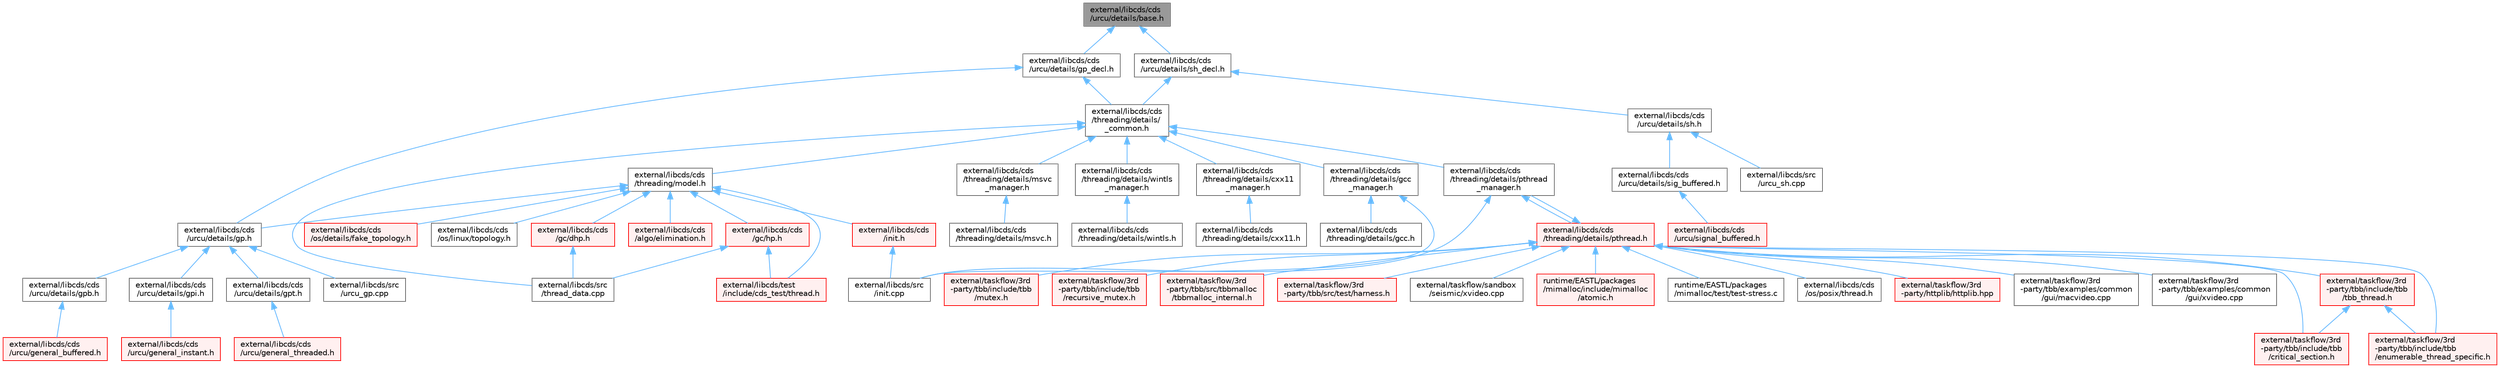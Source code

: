 digraph "external/libcds/cds/urcu/details/base.h"
{
 // LATEX_PDF_SIZE
  bgcolor="transparent";
  edge [fontname=Helvetica,fontsize=10,labelfontname=Helvetica,labelfontsize=10];
  node [fontname=Helvetica,fontsize=10,shape=box,height=0.2,width=0.4];
  Node1 [id="Node000001",label="external/libcds/cds\l/urcu/details/base.h",height=0.2,width=0.4,color="gray40", fillcolor="grey60", style="filled", fontcolor="black",tooltip=" "];
  Node1 -> Node2 [id="edge60_Node000001_Node000002",dir="back",color="steelblue1",style="solid",tooltip=" "];
  Node2 [id="Node000002",label="external/libcds/cds\l/urcu/details/gp_decl.h",height=0.2,width=0.4,color="grey40", fillcolor="white", style="filled",URL="$gp__decl_8h.html",tooltip=" "];
  Node2 -> Node3 [id="edge61_Node000002_Node000003",dir="back",color="steelblue1",style="solid",tooltip=" "];
  Node3 [id="Node000003",label="external/libcds/cds\l/threading/details/\l_common.h",height=0.2,width=0.4,color="grey40", fillcolor="white", style="filled",URL="$__common_8h.html",tooltip=" "];
  Node3 -> Node4 [id="edge62_Node000003_Node000004",dir="back",color="steelblue1",style="solid",tooltip=" "];
  Node4 [id="Node000004",label="external/libcds/cds\l/threading/details/cxx11\l_manager.h",height=0.2,width=0.4,color="grey40", fillcolor="white", style="filled",URL="$cxx11__manager_8h.html",tooltip=" "];
  Node4 -> Node5 [id="edge63_Node000004_Node000005",dir="back",color="steelblue1",style="solid",tooltip=" "];
  Node5 [id="Node000005",label="external/libcds/cds\l/threading/details/cxx11.h",height=0.2,width=0.4,color="grey40", fillcolor="white", style="filled",URL="$cxx11_8h.html",tooltip=" "];
  Node3 -> Node6 [id="edge64_Node000003_Node000006",dir="back",color="steelblue1",style="solid",tooltip=" "];
  Node6 [id="Node000006",label="external/libcds/cds\l/threading/details/gcc\l_manager.h",height=0.2,width=0.4,color="grey40", fillcolor="white", style="filled",URL="$gcc__manager_8h.html",tooltip=" "];
  Node6 -> Node7 [id="edge65_Node000006_Node000007",dir="back",color="steelblue1",style="solid",tooltip=" "];
  Node7 [id="Node000007",label="external/libcds/cds\l/threading/details/gcc.h",height=0.2,width=0.4,color="grey40", fillcolor="white", style="filled",URL="$gcc_8h.html",tooltip=" "];
  Node6 -> Node8 [id="edge66_Node000006_Node000008",dir="back",color="steelblue1",style="solid",tooltip=" "];
  Node8 [id="Node000008",label="external/libcds/src\l/init.cpp",height=0.2,width=0.4,color="grey40", fillcolor="white", style="filled",URL="$libcds_2src_2init_8cpp.html",tooltip=" "];
  Node3 -> Node9 [id="edge67_Node000003_Node000009",dir="back",color="steelblue1",style="solid",tooltip=" "];
  Node9 [id="Node000009",label="external/libcds/cds\l/threading/details/msvc\l_manager.h",height=0.2,width=0.4,color="grey40", fillcolor="white", style="filled",URL="$msvc__manager_8h.html",tooltip=" "];
  Node9 -> Node10 [id="edge68_Node000009_Node000010",dir="back",color="steelblue1",style="solid",tooltip=" "];
  Node10 [id="Node000010",label="external/libcds/cds\l/threading/details/msvc.h",height=0.2,width=0.4,color="grey40", fillcolor="white", style="filled",URL="$msvc_8h.html",tooltip=" "];
  Node3 -> Node11 [id="edge69_Node000003_Node000011",dir="back",color="steelblue1",style="solid",tooltip=" "];
  Node11 [id="Node000011",label="external/libcds/cds\l/threading/details/pthread\l_manager.h",height=0.2,width=0.4,color="grey40", fillcolor="white", style="filled",URL="$pthread__manager_8h.html",tooltip=" "];
  Node11 -> Node12 [id="edge70_Node000011_Node000012",dir="back",color="steelblue1",style="solid",tooltip=" "];
  Node12 [id="Node000012",label="external/libcds/cds\l/threading/details/pthread.h",height=0.2,width=0.4,color="red", fillcolor="#FFF0F0", style="filled",URL="$pthread_8h.html",tooltip=" "];
  Node12 -> Node13 [id="edge71_Node000012_Node000013",dir="back",color="steelblue1",style="solid",tooltip=" "];
  Node13 [id="Node000013",label="external/libcds/cds\l/os/posix/thread.h",height=0.2,width=0.4,color="grey40", fillcolor="white", style="filled",URL="$cds_2os_2posix_2thread_8h.html",tooltip=" "];
  Node12 -> Node11 [id="edge72_Node000012_Node000011",dir="back",color="steelblue1",style="solid",tooltip=" "];
  Node12 -> Node14 [id="edge73_Node000012_Node000014",dir="back",color="steelblue1",style="solid",tooltip=" "];
  Node14 [id="Node000014",label="external/taskflow/3rd\l-party/httplib/httplib.hpp",height=0.2,width=0.4,color="red", fillcolor="#FFF0F0", style="filled",URL="$httplib_8hpp.html",tooltip=" "];
  Node12 -> Node16 [id="edge74_Node000012_Node000016",dir="back",color="steelblue1",style="solid",tooltip=" "];
  Node16 [id="Node000016",label="external/taskflow/3rd\l-party/tbb/examples/common\l/gui/macvideo.cpp",height=0.2,width=0.4,color="grey40", fillcolor="white", style="filled",URL="$macvideo_8cpp.html",tooltip=" "];
  Node12 -> Node17 [id="edge75_Node000012_Node000017",dir="back",color="steelblue1",style="solid",tooltip=" "];
  Node17 [id="Node000017",label="external/taskflow/3rd\l-party/tbb/examples/common\l/gui/xvideo.cpp",height=0.2,width=0.4,color="grey40", fillcolor="white", style="filled",URL="$3rd-party_2tbb_2examples_2common_2gui_2xvideo_8cpp.html",tooltip=" "];
  Node12 -> Node18 [id="edge76_Node000012_Node000018",dir="back",color="steelblue1",style="solid",tooltip=" "];
  Node18 [id="Node000018",label="external/taskflow/3rd\l-party/tbb/include/tbb\l/critical_section.h",height=0.2,width=0.4,color="red", fillcolor="#FFF0F0", style="filled",URL="$critical__section_8h.html",tooltip=" "];
  Node12 -> Node27 [id="edge77_Node000012_Node000027",dir="back",color="steelblue1",style="solid",tooltip=" "];
  Node27 [id="Node000027",label="external/taskflow/3rd\l-party/tbb/include/tbb\l/enumerable_thread_specific.h",height=0.2,width=0.4,color="red", fillcolor="#FFF0F0", style="filled",URL="$enumerable__thread__specific_8h.html",tooltip=" "];
  Node12 -> Node51 [id="edge78_Node000012_Node000051",dir="back",color="steelblue1",style="solid",tooltip=" "];
  Node51 [id="Node000051",label="external/taskflow/3rd\l-party/tbb/include/tbb\l/mutex.h",height=0.2,width=0.4,color="red", fillcolor="#FFF0F0", style="filled",URL="$mutex_8h.html",tooltip=" "];
  Node12 -> Node86 [id="edge79_Node000012_Node000086",dir="back",color="steelblue1",style="solid",tooltip=" "];
  Node86 [id="Node000086",label="external/taskflow/3rd\l-party/tbb/include/tbb\l/recursive_mutex.h",height=0.2,width=0.4,color="red", fillcolor="#FFF0F0", style="filled",URL="$recursive__mutex_8h.html",tooltip=" "];
  Node12 -> Node88 [id="edge80_Node000012_Node000088",dir="back",color="steelblue1",style="solid",tooltip=" "];
  Node88 [id="Node000088",label="external/taskflow/3rd\l-party/tbb/include/tbb\l/tbb_thread.h",height=0.2,width=0.4,color="red", fillcolor="#FFF0F0", style="filled",URL="$tbb__thread_8h.html",tooltip=" "];
  Node88 -> Node18 [id="edge81_Node000088_Node000018",dir="back",color="steelblue1",style="solid",tooltip=" "];
  Node88 -> Node27 [id="edge82_Node000088_Node000027",dir="back",color="steelblue1",style="solid",tooltip=" "];
  Node12 -> Node98 [id="edge83_Node000012_Node000098",dir="back",color="steelblue1",style="solid",tooltip=" "];
  Node98 [id="Node000098",label="external/taskflow/3rd\l-party/tbb/src/tbbmalloc\l/tbbmalloc_internal.h",height=0.2,width=0.4,color="red", fillcolor="#FFF0F0", style="filled",URL="$tbbmalloc__internal_8h.html",tooltip=" "];
  Node12 -> Node104 [id="edge84_Node000012_Node000104",dir="back",color="steelblue1",style="solid",tooltip=" "];
  Node104 [id="Node000104",label="external/taskflow/3rd\l-party/tbb/src/test/harness.h",height=0.2,width=0.4,color="red", fillcolor="#FFF0F0", style="filled",URL="$harness_8h.html",tooltip=" "];
  Node12 -> Node213 [id="edge85_Node000012_Node000213",dir="back",color="steelblue1",style="solid",tooltip=" "];
  Node213 [id="Node000213",label="external/taskflow/sandbox\l/seismic/xvideo.cpp",height=0.2,width=0.4,color="grey40", fillcolor="white", style="filled",URL="$sandbox_2seismic_2xvideo_8cpp.html",tooltip=" "];
  Node12 -> Node214 [id="edge86_Node000012_Node000214",dir="back",color="steelblue1",style="solid",tooltip=" "];
  Node214 [id="Node000214",label="runtime/EASTL/packages\l/mimalloc/include/mimalloc\l/atomic.h",height=0.2,width=0.4,color="red", fillcolor="#FFF0F0", style="filled",URL="$runtime_2_e_a_s_t_l_2packages_2mimalloc_2include_2mimalloc_2atomic_8h.html",tooltip=" "];
  Node12 -> Node245 [id="edge87_Node000012_Node000245",dir="back",color="steelblue1",style="solid",tooltip=" "];
  Node245 [id="Node000245",label="runtime/EASTL/packages\l/mimalloc/test/test-stress.c",height=0.2,width=0.4,color="grey40", fillcolor="white", style="filled",URL="$test-stress_8c.html",tooltip=" "];
  Node11 -> Node8 [id="edge88_Node000011_Node000008",dir="back",color="steelblue1",style="solid",tooltip=" "];
  Node3 -> Node296 [id="edge89_Node000003_Node000296",dir="back",color="steelblue1",style="solid",tooltip=" "];
  Node296 [id="Node000296",label="external/libcds/cds\l/threading/details/wintls\l_manager.h",height=0.2,width=0.4,color="grey40", fillcolor="white", style="filled",URL="$wintls__manager_8h.html",tooltip=" "];
  Node296 -> Node297 [id="edge90_Node000296_Node000297",dir="back",color="steelblue1",style="solid",tooltip=" "];
  Node297 [id="Node000297",label="external/libcds/cds\l/threading/details/wintls.h",height=0.2,width=0.4,color="grey40", fillcolor="white", style="filled",URL="$wintls_8h.html",tooltip=" "];
  Node3 -> Node298 [id="edge91_Node000003_Node000298",dir="back",color="steelblue1",style="solid",tooltip=" "];
  Node298 [id="Node000298",label="external/libcds/cds\l/threading/model.h",height=0.2,width=0.4,color="grey40", fillcolor="white", style="filled",URL="$model_8h.html",tooltip=" "];
  Node298 -> Node299 [id="edge92_Node000298_Node000299",dir="back",color="steelblue1",style="solid",tooltip=" "];
  Node299 [id="Node000299",label="external/libcds/cds\l/algo/elimination.h",height=0.2,width=0.4,color="red", fillcolor="#FFF0F0", style="filled",URL="$elimination_8h.html",tooltip=" "];
  Node298 -> Node314 [id="edge93_Node000298_Node000314",dir="back",color="steelblue1",style="solid",tooltip=" "];
  Node314 [id="Node000314",label="external/libcds/cds\l/gc/dhp.h",height=0.2,width=0.4,color="red", fillcolor="#FFF0F0", style="filled",URL="$dhp_8h.html",tooltip=" "];
  Node314 -> Node471 [id="edge94_Node000314_Node000471",dir="back",color="steelblue1",style="solid",tooltip=" "];
  Node471 [id="Node000471",label="external/libcds/src\l/thread_data.cpp",height=0.2,width=0.4,color="grey40", fillcolor="white", style="filled",URL="$thread__data_8cpp.html",tooltip=" "];
  Node298 -> Node494 [id="edge95_Node000298_Node000494",dir="back",color="steelblue1",style="solid",tooltip=" "];
  Node494 [id="Node000494",label="external/libcds/cds\l/gc/hp.h",height=0.2,width=0.4,color="red", fillcolor="#FFF0F0", style="filled",URL="$hp_8h.html",tooltip=" "];
  Node494 -> Node471 [id="edge96_Node000494_Node000471",dir="back",color="steelblue1",style="solid",tooltip=" "];
  Node494 -> Node572 [id="edge97_Node000494_Node000572",dir="back",color="steelblue1",style="solid",tooltip=" "];
  Node572 [id="Node000572",label="external/libcds/test\l/include/cds_test/thread.h",height=0.2,width=0.4,color="red", fillcolor="#FFF0F0", style="filled",URL="$test_2include_2cds__test_2thread_8h.html",tooltip=" "];
  Node298 -> Node657 [id="edge98_Node000298_Node000657",dir="back",color="steelblue1",style="solid",tooltip=" "];
  Node657 [id="Node000657",label="external/libcds/cds\l/init.h",height=0.2,width=0.4,color="red", fillcolor="#FFF0F0", style="filled",URL="$init_8h.html",tooltip=" "];
  Node657 -> Node8 [id="edge99_Node000657_Node000008",dir="back",color="steelblue1",style="solid",tooltip=" "];
  Node298 -> Node659 [id="edge100_Node000298_Node000659",dir="back",color="steelblue1",style="solid",tooltip=" "];
  Node659 [id="Node000659",label="external/libcds/cds\l/os/details/fake_topology.h",height=0.2,width=0.4,color="red", fillcolor="#FFF0F0", style="filled",URL="$details_2fake__topology_8h.html",tooltip=" "];
  Node298 -> Node664 [id="edge101_Node000298_Node000664",dir="back",color="steelblue1",style="solid",tooltip=" "];
  Node664 [id="Node000664",label="external/libcds/cds\l/os/linux/topology.h",height=0.2,width=0.4,color="grey40", fillcolor="white", style="filled",URL="$linux_2topology_8h.html",tooltip=" "];
  Node298 -> Node665 [id="edge102_Node000298_Node000665",dir="back",color="steelblue1",style="solid",tooltip=" "];
  Node665 [id="Node000665",label="external/libcds/cds\l/urcu/details/gp.h",height=0.2,width=0.4,color="grey40", fillcolor="white", style="filled",URL="$gp_8h.html",tooltip=" "];
  Node665 -> Node666 [id="edge103_Node000665_Node000666",dir="back",color="steelblue1",style="solid",tooltip=" "];
  Node666 [id="Node000666",label="external/libcds/cds\l/urcu/details/gpb.h",height=0.2,width=0.4,color="grey40", fillcolor="white", style="filled",URL="$gpb_8h.html",tooltip=" "];
  Node666 -> Node667 [id="edge104_Node000666_Node000667",dir="back",color="steelblue1",style="solid",tooltip=" "];
  Node667 [id="Node000667",label="external/libcds/cds\l/urcu/general_buffered.h",height=0.2,width=0.4,color="red", fillcolor="#FFF0F0", style="filled",URL="$general__buffered_8h.html",tooltip=" "];
  Node665 -> Node697 [id="edge105_Node000665_Node000697",dir="back",color="steelblue1",style="solid",tooltip=" "];
  Node697 [id="Node000697",label="external/libcds/cds\l/urcu/details/gpi.h",height=0.2,width=0.4,color="grey40", fillcolor="white", style="filled",URL="$gpi_8h.html",tooltip=" "];
  Node697 -> Node698 [id="edge106_Node000697_Node000698",dir="back",color="steelblue1",style="solid",tooltip=" "];
  Node698 [id="Node000698",label="external/libcds/cds\l/urcu/general_instant.h",height=0.2,width=0.4,color="red", fillcolor="#FFF0F0", style="filled",URL="$general__instant_8h.html",tooltip=" "];
  Node665 -> Node730 [id="edge107_Node000665_Node000730",dir="back",color="steelblue1",style="solid",tooltip=" "];
  Node730 [id="Node000730",label="external/libcds/cds\l/urcu/details/gpt.h",height=0.2,width=0.4,color="grey40", fillcolor="white", style="filled",URL="$gpt_8h.html",tooltip=" "];
  Node730 -> Node731 [id="edge108_Node000730_Node000731",dir="back",color="steelblue1",style="solid",tooltip=" "];
  Node731 [id="Node000731",label="external/libcds/cds\l/urcu/general_threaded.h",height=0.2,width=0.4,color="red", fillcolor="#FFF0F0", style="filled",URL="$general__threaded_8h.html",tooltip=" "];
  Node665 -> Node761 [id="edge109_Node000665_Node000761",dir="back",color="steelblue1",style="solid",tooltip=" "];
  Node761 [id="Node000761",label="external/libcds/src\l/urcu_gp.cpp",height=0.2,width=0.4,color="grey40", fillcolor="white", style="filled",URL="$urcu__gp_8cpp.html",tooltip=" "];
  Node298 -> Node572 [id="edge110_Node000298_Node000572",dir="back",color="steelblue1",style="solid",tooltip=" "];
  Node3 -> Node471 [id="edge111_Node000003_Node000471",dir="back",color="steelblue1",style="solid",tooltip=" "];
  Node2 -> Node665 [id="edge112_Node000002_Node000665",dir="back",color="steelblue1",style="solid",tooltip=" "];
  Node1 -> Node762 [id="edge113_Node000001_Node000762",dir="back",color="steelblue1",style="solid",tooltip=" "];
  Node762 [id="Node000762",label="external/libcds/cds\l/urcu/details/sh_decl.h",height=0.2,width=0.4,color="grey40", fillcolor="white", style="filled",URL="$sh__decl_8h.html",tooltip=" "];
  Node762 -> Node3 [id="edge114_Node000762_Node000003",dir="back",color="steelblue1",style="solid",tooltip=" "];
  Node762 -> Node763 [id="edge115_Node000762_Node000763",dir="back",color="steelblue1",style="solid",tooltip=" "];
  Node763 [id="Node000763",label="external/libcds/cds\l/urcu/details/sh.h",height=0.2,width=0.4,color="grey40", fillcolor="white", style="filled",URL="$sh_8h.html",tooltip=" "];
  Node763 -> Node764 [id="edge116_Node000763_Node000764",dir="back",color="steelblue1",style="solid",tooltip=" "];
  Node764 [id="Node000764",label="external/libcds/cds\l/urcu/details/sig_buffered.h",height=0.2,width=0.4,color="grey40", fillcolor="white", style="filled",URL="$sig__buffered_8h.html",tooltip=" "];
  Node764 -> Node765 [id="edge117_Node000764_Node000765",dir="back",color="steelblue1",style="solid",tooltip=" "];
  Node765 [id="Node000765",label="external/libcds/cds\l/urcu/signal_buffered.h",height=0.2,width=0.4,color="red", fillcolor="#FFF0F0", style="filled",URL="$signal__buffered_8h.html",tooltip=" "];
  Node763 -> Node795 [id="edge118_Node000763_Node000795",dir="back",color="steelblue1",style="solid",tooltip=" "];
  Node795 [id="Node000795",label="external/libcds/src\l/urcu_sh.cpp",height=0.2,width=0.4,color="grey40", fillcolor="white", style="filled",URL="$urcu__sh_8cpp.html",tooltip=" "];
}
